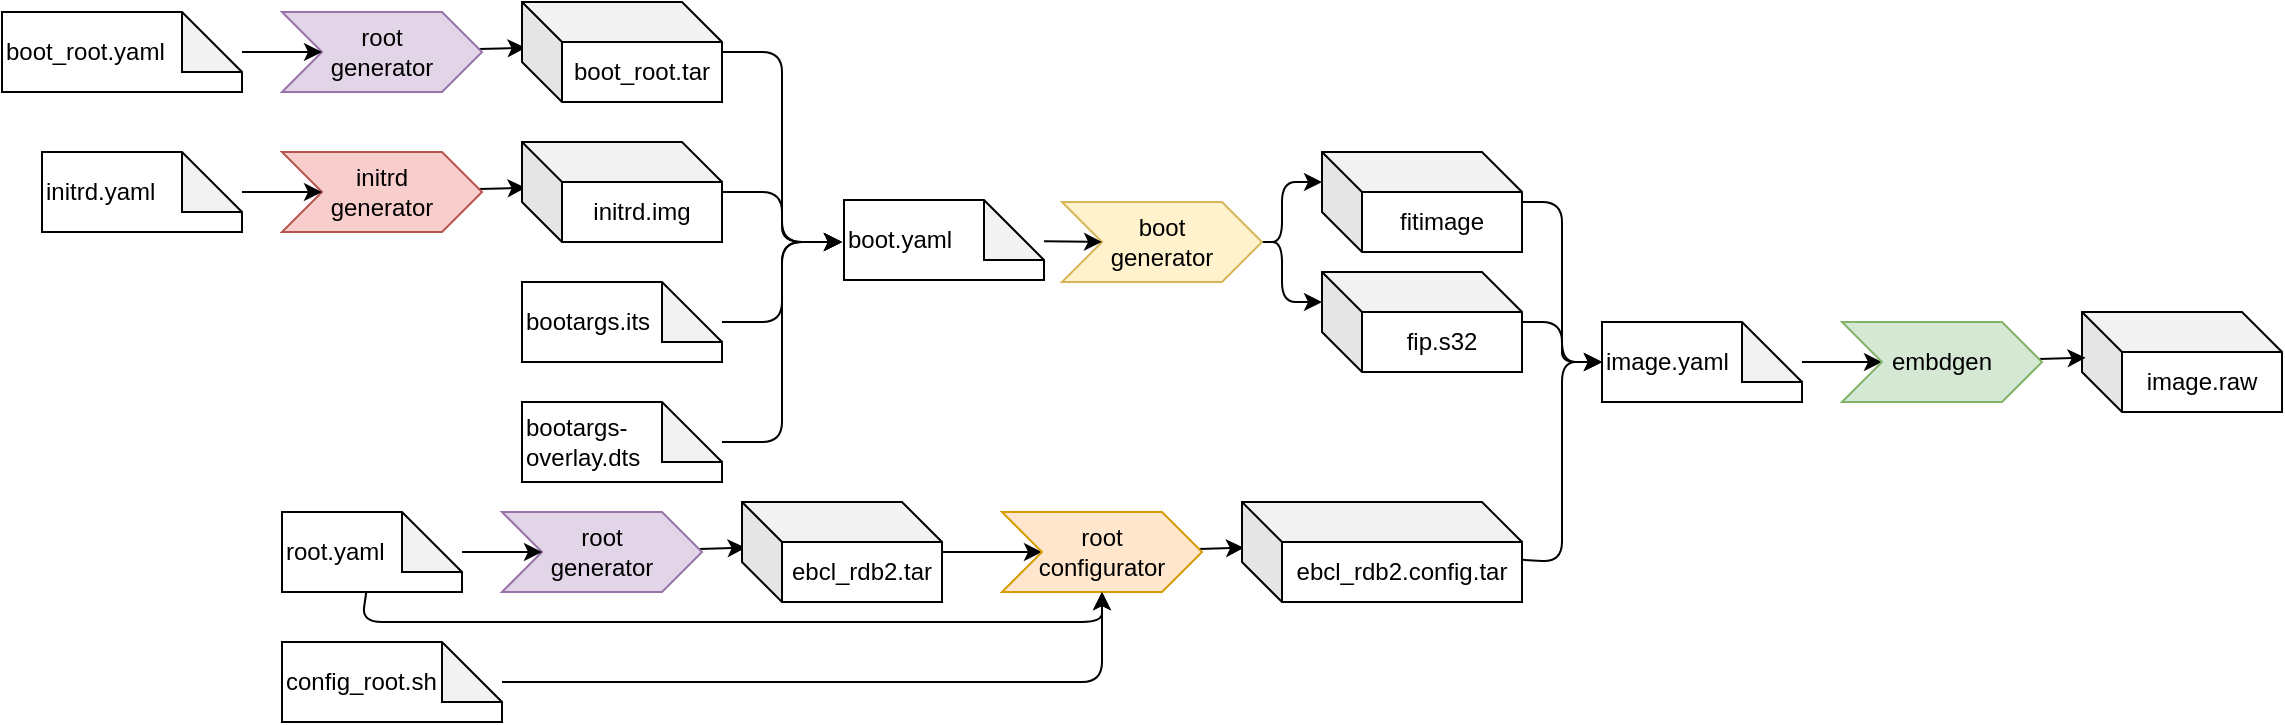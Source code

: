 <mxfile scale="3" border="0" version="22.1.18" type="device">
  <diagram id="tkO2ZHMJw7AgaGIHOpt5" name="Page-1">
    <mxGraphModel dx="1368" dy="963" grid="1" gridSize="10" guides="1" tooltips="1" connect="1" arrows="1" fold="1" page="1" pageScale="1" pageWidth="850" pageHeight="1100" background="#FFFFFF" math="0" shadow="0">
      <root>
        <mxCell id="0" />
        <mxCell id="1" parent="0" />
        <mxCell id="7" style="edgeStyle=none;html=1;entryX=0.018;entryY=0.457;entryDx=0;entryDy=0;entryPerimeter=0;" parent="1" source="2" target="6" edge="1">
          <mxGeometry relative="1" as="geometry" />
        </mxCell>
        <mxCell id="2" value="root&lt;br&gt;generator" style="shape=step;perimeter=stepPerimeter;whiteSpace=wrap;html=1;fixedSize=1;fillColor=#e1d5e7;strokeColor=#9673a6;" parent="1" vertex="1">
          <mxGeometry x="140" y="45" width="100" height="40" as="geometry" />
        </mxCell>
        <mxCell id="5" style="edgeStyle=none;html=1;entryX=0;entryY=0.5;entryDx=0;entryDy=0;" parent="1" source="3" target="2" edge="1">
          <mxGeometry relative="1" as="geometry" />
        </mxCell>
        <mxCell id="3" value="boot_root.yaml" style="shape=note;whiteSpace=wrap;html=1;backgroundOutline=1;darkOpacity=0.05;align=left;" parent="1" vertex="1">
          <mxGeometry y="45" width="120" height="40" as="geometry" />
        </mxCell>
        <mxCell id="17" style="edgeStyle=none;html=1;" parent="1" source="6" edge="1">
          <mxGeometry relative="1" as="geometry">
            <Array as="points">
              <mxPoint x="390" y="65" />
              <mxPoint x="390" y="160" />
            </Array>
            <mxPoint x="420" y="160" as="targetPoint" />
          </mxGeometry>
        </mxCell>
        <mxCell id="6" value="boot_root.tar" style="shape=cube;whiteSpace=wrap;html=1;boundedLbl=1;backgroundOutline=1;darkOpacity=0.05;darkOpacity2=0.1;" parent="1" vertex="1">
          <mxGeometry x="260" y="40" width="100" height="50" as="geometry" />
        </mxCell>
        <mxCell id="8" style="edgeStyle=none;html=1;entryX=0.018;entryY=0.457;entryDx=0;entryDy=0;entryPerimeter=0;" parent="1" source="9" target="12" edge="1">
          <mxGeometry relative="1" as="geometry" />
        </mxCell>
        <mxCell id="9" value="initrd&lt;br&gt;generator" style="shape=step;perimeter=stepPerimeter;whiteSpace=wrap;html=1;fixedSize=1;fillColor=#f8cecc;strokeColor=#b85450;" parent="1" vertex="1">
          <mxGeometry x="140" y="115" width="100" height="40" as="geometry" />
        </mxCell>
        <mxCell id="10" style="edgeStyle=none;html=1;entryX=0;entryY=0.5;entryDx=0;entryDy=0;" parent="1" source="11" target="9" edge="1">
          <mxGeometry relative="1" as="geometry" />
        </mxCell>
        <mxCell id="11" value="initrd.yaml" style="shape=note;whiteSpace=wrap;html=1;backgroundOutline=1;darkOpacity=0.05;align=left;" parent="1" vertex="1">
          <mxGeometry x="20" y="115" width="100" height="40" as="geometry" />
        </mxCell>
        <mxCell id="18" style="edgeStyle=none;html=1;" parent="1" source="12" edge="1">
          <mxGeometry relative="1" as="geometry">
            <mxPoint x="420" y="160" as="targetPoint" />
            <Array as="points">
              <mxPoint x="390" y="135" />
              <mxPoint x="390" y="160" />
            </Array>
          </mxGeometry>
        </mxCell>
        <mxCell id="12" value="initrd.img" style="shape=cube;whiteSpace=wrap;html=1;boundedLbl=1;backgroundOutline=1;darkOpacity=0.05;darkOpacity2=0.1;" parent="1" vertex="1">
          <mxGeometry x="260" y="110" width="100" height="50" as="geometry" />
        </mxCell>
        <mxCell id="19" style="edgeStyle=none;html=1;" parent="1" source="13" edge="1">
          <mxGeometry relative="1" as="geometry">
            <Array as="points">
              <mxPoint x="390" y="200" />
              <mxPoint x="390" y="160" />
            </Array>
            <mxPoint x="420" y="160" as="targetPoint" />
          </mxGeometry>
        </mxCell>
        <mxCell id="13" value="bootargs.its" style="shape=note;whiteSpace=wrap;html=1;backgroundOutline=1;darkOpacity=0.05;align=left;" parent="1" vertex="1">
          <mxGeometry x="260" y="180" width="100" height="40" as="geometry" />
        </mxCell>
        <mxCell id="20" style="edgeStyle=none;html=1;" parent="1" source="14" edge="1">
          <mxGeometry relative="1" as="geometry">
            <Array as="points">
              <mxPoint x="390" y="260" />
              <mxPoint x="390" y="160" />
            </Array>
            <mxPoint x="420" y="160" as="targetPoint" />
          </mxGeometry>
        </mxCell>
        <mxCell id="14" value="bootargs-overlay.dts" style="shape=note;whiteSpace=wrap;html=1;backgroundOutline=1;darkOpacity=0.05;align=left;" parent="1" vertex="1">
          <mxGeometry x="260" y="240" width="100" height="40" as="geometry" />
        </mxCell>
        <mxCell id="23" style="edgeStyle=none;html=1;entryX=0;entryY=0;entryDx=0;entryDy=15;entryPerimeter=0;" parent="1" source="15" target="21" edge="1">
          <mxGeometry relative="1" as="geometry">
            <Array as="points">
              <mxPoint x="640" y="160" />
              <mxPoint x="640" y="130" />
            </Array>
          </mxGeometry>
        </mxCell>
        <mxCell id="24" style="edgeStyle=none;html=1;entryX=0;entryY=0;entryDx=0;entryDy=15;entryPerimeter=0;" parent="1" source="15" target="22" edge="1">
          <mxGeometry relative="1" as="geometry">
            <Array as="points">
              <mxPoint x="640" y="160" />
              <mxPoint x="640" y="190" />
            </Array>
          </mxGeometry>
        </mxCell>
        <mxCell id="15" value="boot&lt;br&gt;generator" style="shape=step;perimeter=stepPerimeter;whiteSpace=wrap;html=1;fixedSize=1;fillColor=#fff2cc;strokeColor=#d6b656;" parent="1" vertex="1">
          <mxGeometry x="530" y="140" width="100" height="40" as="geometry" />
        </mxCell>
        <mxCell id="40" style="edgeStyle=none;html=1;entryX=0;entryY=0.5;entryDx=0;entryDy=0;entryPerimeter=0;" parent="1" source="21" target="39" edge="1">
          <mxGeometry relative="1" as="geometry">
            <Array as="points">
              <mxPoint x="780" y="140" />
              <mxPoint x="780" y="220" />
            </Array>
          </mxGeometry>
        </mxCell>
        <mxCell id="21" value="fitimage" style="shape=cube;whiteSpace=wrap;html=1;boundedLbl=1;backgroundOutline=1;darkOpacity=0.05;darkOpacity2=0.1;" parent="1" vertex="1">
          <mxGeometry x="660" y="115" width="100" height="50" as="geometry" />
        </mxCell>
        <mxCell id="41" style="edgeStyle=none;html=1;entryX=0;entryY=0.5;entryDx=0;entryDy=0;entryPerimeter=0;" parent="1" source="22" target="39" edge="1">
          <mxGeometry relative="1" as="geometry">
            <Array as="points">
              <mxPoint x="780" y="200" />
              <mxPoint x="780" y="220" />
            </Array>
          </mxGeometry>
        </mxCell>
        <mxCell id="22" value="fip.s32" style="shape=cube;whiteSpace=wrap;html=1;boundedLbl=1;backgroundOutline=1;darkOpacity=0.05;darkOpacity2=0.1;" parent="1" vertex="1">
          <mxGeometry x="660" y="175" width="100" height="50" as="geometry" />
        </mxCell>
        <mxCell id="27" style="edgeStyle=none;html=1;entryX=0;entryY=0.5;entryDx=0;entryDy=0;" parent="1" source="25" target="15" edge="1">
          <mxGeometry relative="1" as="geometry" />
        </mxCell>
        <mxCell id="25" value="boot.yaml" style="shape=note;whiteSpace=wrap;html=1;backgroundOutline=1;darkOpacity=0.05;align=left;" parent="1" vertex="1">
          <mxGeometry x="421" y="139" width="100" height="40" as="geometry" />
        </mxCell>
        <mxCell id="28" style="edgeStyle=none;html=1;entryX=0.018;entryY=0.457;entryDx=0;entryDy=0;entryPerimeter=0;" parent="1" source="29" target="32" edge="1">
          <mxGeometry relative="1" as="geometry" />
        </mxCell>
        <mxCell id="29" value="root&lt;br&gt;generator" style="shape=step;perimeter=stepPerimeter;whiteSpace=wrap;html=1;fixedSize=1;fillColor=#e1d5e7;strokeColor=#9673a6;" parent="1" vertex="1">
          <mxGeometry x="250" y="295" width="100" height="40" as="geometry" />
        </mxCell>
        <mxCell id="30" style="edgeStyle=none;html=1;entryX=0;entryY=0.5;entryDx=0;entryDy=0;" parent="1" source="31" target="29" edge="1">
          <mxGeometry relative="1" as="geometry" />
        </mxCell>
        <mxCell id="35" style="edgeStyle=none;html=1;entryX=0.5;entryY=1;entryDx=0;entryDy=0;" parent="1" source="31" target="33" edge="1">
          <mxGeometry relative="1" as="geometry">
            <Array as="points">
              <mxPoint x="180" y="350" />
              <mxPoint x="550" y="350" />
            </Array>
          </mxGeometry>
        </mxCell>
        <mxCell id="31" value="root.yaml" style="shape=note;whiteSpace=wrap;html=1;backgroundOutline=1;darkOpacity=0.05;align=left;" parent="1" vertex="1">
          <mxGeometry x="140" y="295" width="90" height="40" as="geometry" />
        </mxCell>
        <mxCell id="34" style="edgeStyle=none;html=1;entryX=0;entryY=0.5;entryDx=0;entryDy=0;" parent="1" source="32" target="33" edge="1">
          <mxGeometry relative="1" as="geometry" />
        </mxCell>
        <mxCell id="32" value="ebcl_rdb2.tar" style="shape=cube;whiteSpace=wrap;html=1;boundedLbl=1;backgroundOutline=1;darkOpacity=0.05;darkOpacity2=0.1;" parent="1" vertex="1">
          <mxGeometry x="370" y="290" width="100" height="50" as="geometry" />
        </mxCell>
        <mxCell id="38" style="edgeStyle=none;html=1;entryX=0.007;entryY=0.457;entryDx=0;entryDy=0;entryPerimeter=0;" parent="1" source="33" target="36" edge="1">
          <mxGeometry relative="1" as="geometry" />
        </mxCell>
        <mxCell id="33" value="root&lt;br&gt;configurator" style="shape=step;perimeter=stepPerimeter;whiteSpace=wrap;html=1;fixedSize=1;fillColor=#ffe6cc;strokeColor=#d79b00;" parent="1" vertex="1">
          <mxGeometry x="500" y="295" width="100" height="40" as="geometry" />
        </mxCell>
        <mxCell id="42" style="edgeStyle=none;html=1;entryX=0;entryY=0.5;entryDx=0;entryDy=0;entryPerimeter=0;" parent="1" source="36" target="39" edge="1">
          <mxGeometry relative="1" as="geometry">
            <Array as="points">
              <mxPoint x="780" y="320" />
              <mxPoint x="780" y="220" />
            </Array>
          </mxGeometry>
        </mxCell>
        <mxCell id="36" value="ebcl_rdb2.config.tar" style="shape=cube;whiteSpace=wrap;html=1;boundedLbl=1;backgroundOutline=1;darkOpacity=0.05;darkOpacity2=0.1;" parent="1" vertex="1">
          <mxGeometry x="620" y="290" width="140" height="50" as="geometry" />
        </mxCell>
        <mxCell id="48" style="edgeStyle=none;html=1;entryX=0;entryY=0.5;entryDx=0;entryDy=0;" parent="1" source="39" target="47" edge="1">
          <mxGeometry relative="1" as="geometry" />
        </mxCell>
        <mxCell id="39" value="image.yaml" style="shape=note;whiteSpace=wrap;html=1;backgroundOutline=1;darkOpacity=0.05;align=left;" parent="1" vertex="1">
          <mxGeometry x="800" y="200" width="100" height="40" as="geometry" />
        </mxCell>
        <mxCell id="43" value="image.raw" style="shape=cube;whiteSpace=wrap;html=1;boundedLbl=1;backgroundOutline=1;darkOpacity=0.05;darkOpacity2=0.1;" parent="1" vertex="1">
          <mxGeometry x="1040" y="195" width="100" height="50" as="geometry" />
        </mxCell>
        <mxCell id="46" style="edgeStyle=none;html=1;entryX=0.5;entryY=1;entryDx=0;entryDy=0;" parent="1" source="45" target="33" edge="1">
          <mxGeometry relative="1" as="geometry">
            <Array as="points">
              <mxPoint x="550" y="380" />
            </Array>
          </mxGeometry>
        </mxCell>
        <mxCell id="45" value="config_root.sh" style="shape=note;whiteSpace=wrap;html=1;backgroundOutline=1;darkOpacity=0.05;align=left;" parent="1" vertex="1">
          <mxGeometry x="140" y="360" width="110" height="40" as="geometry" />
        </mxCell>
        <mxCell id="49" style="edgeStyle=none;html=1;entryX=0.018;entryY=0.457;entryDx=0;entryDy=0;entryPerimeter=0;" parent="1" source="47" target="43" edge="1">
          <mxGeometry relative="1" as="geometry" />
        </mxCell>
        <mxCell id="47" value="embdgen" style="shape=step;perimeter=stepPerimeter;whiteSpace=wrap;html=1;fixedSize=1;fillColor=#d5e8d4;strokeColor=#82b366;" parent="1" vertex="1">
          <mxGeometry x="920" y="200" width="100" height="40" as="geometry" />
        </mxCell>
      </root>
    </mxGraphModel>
  </diagram>
</mxfile>
